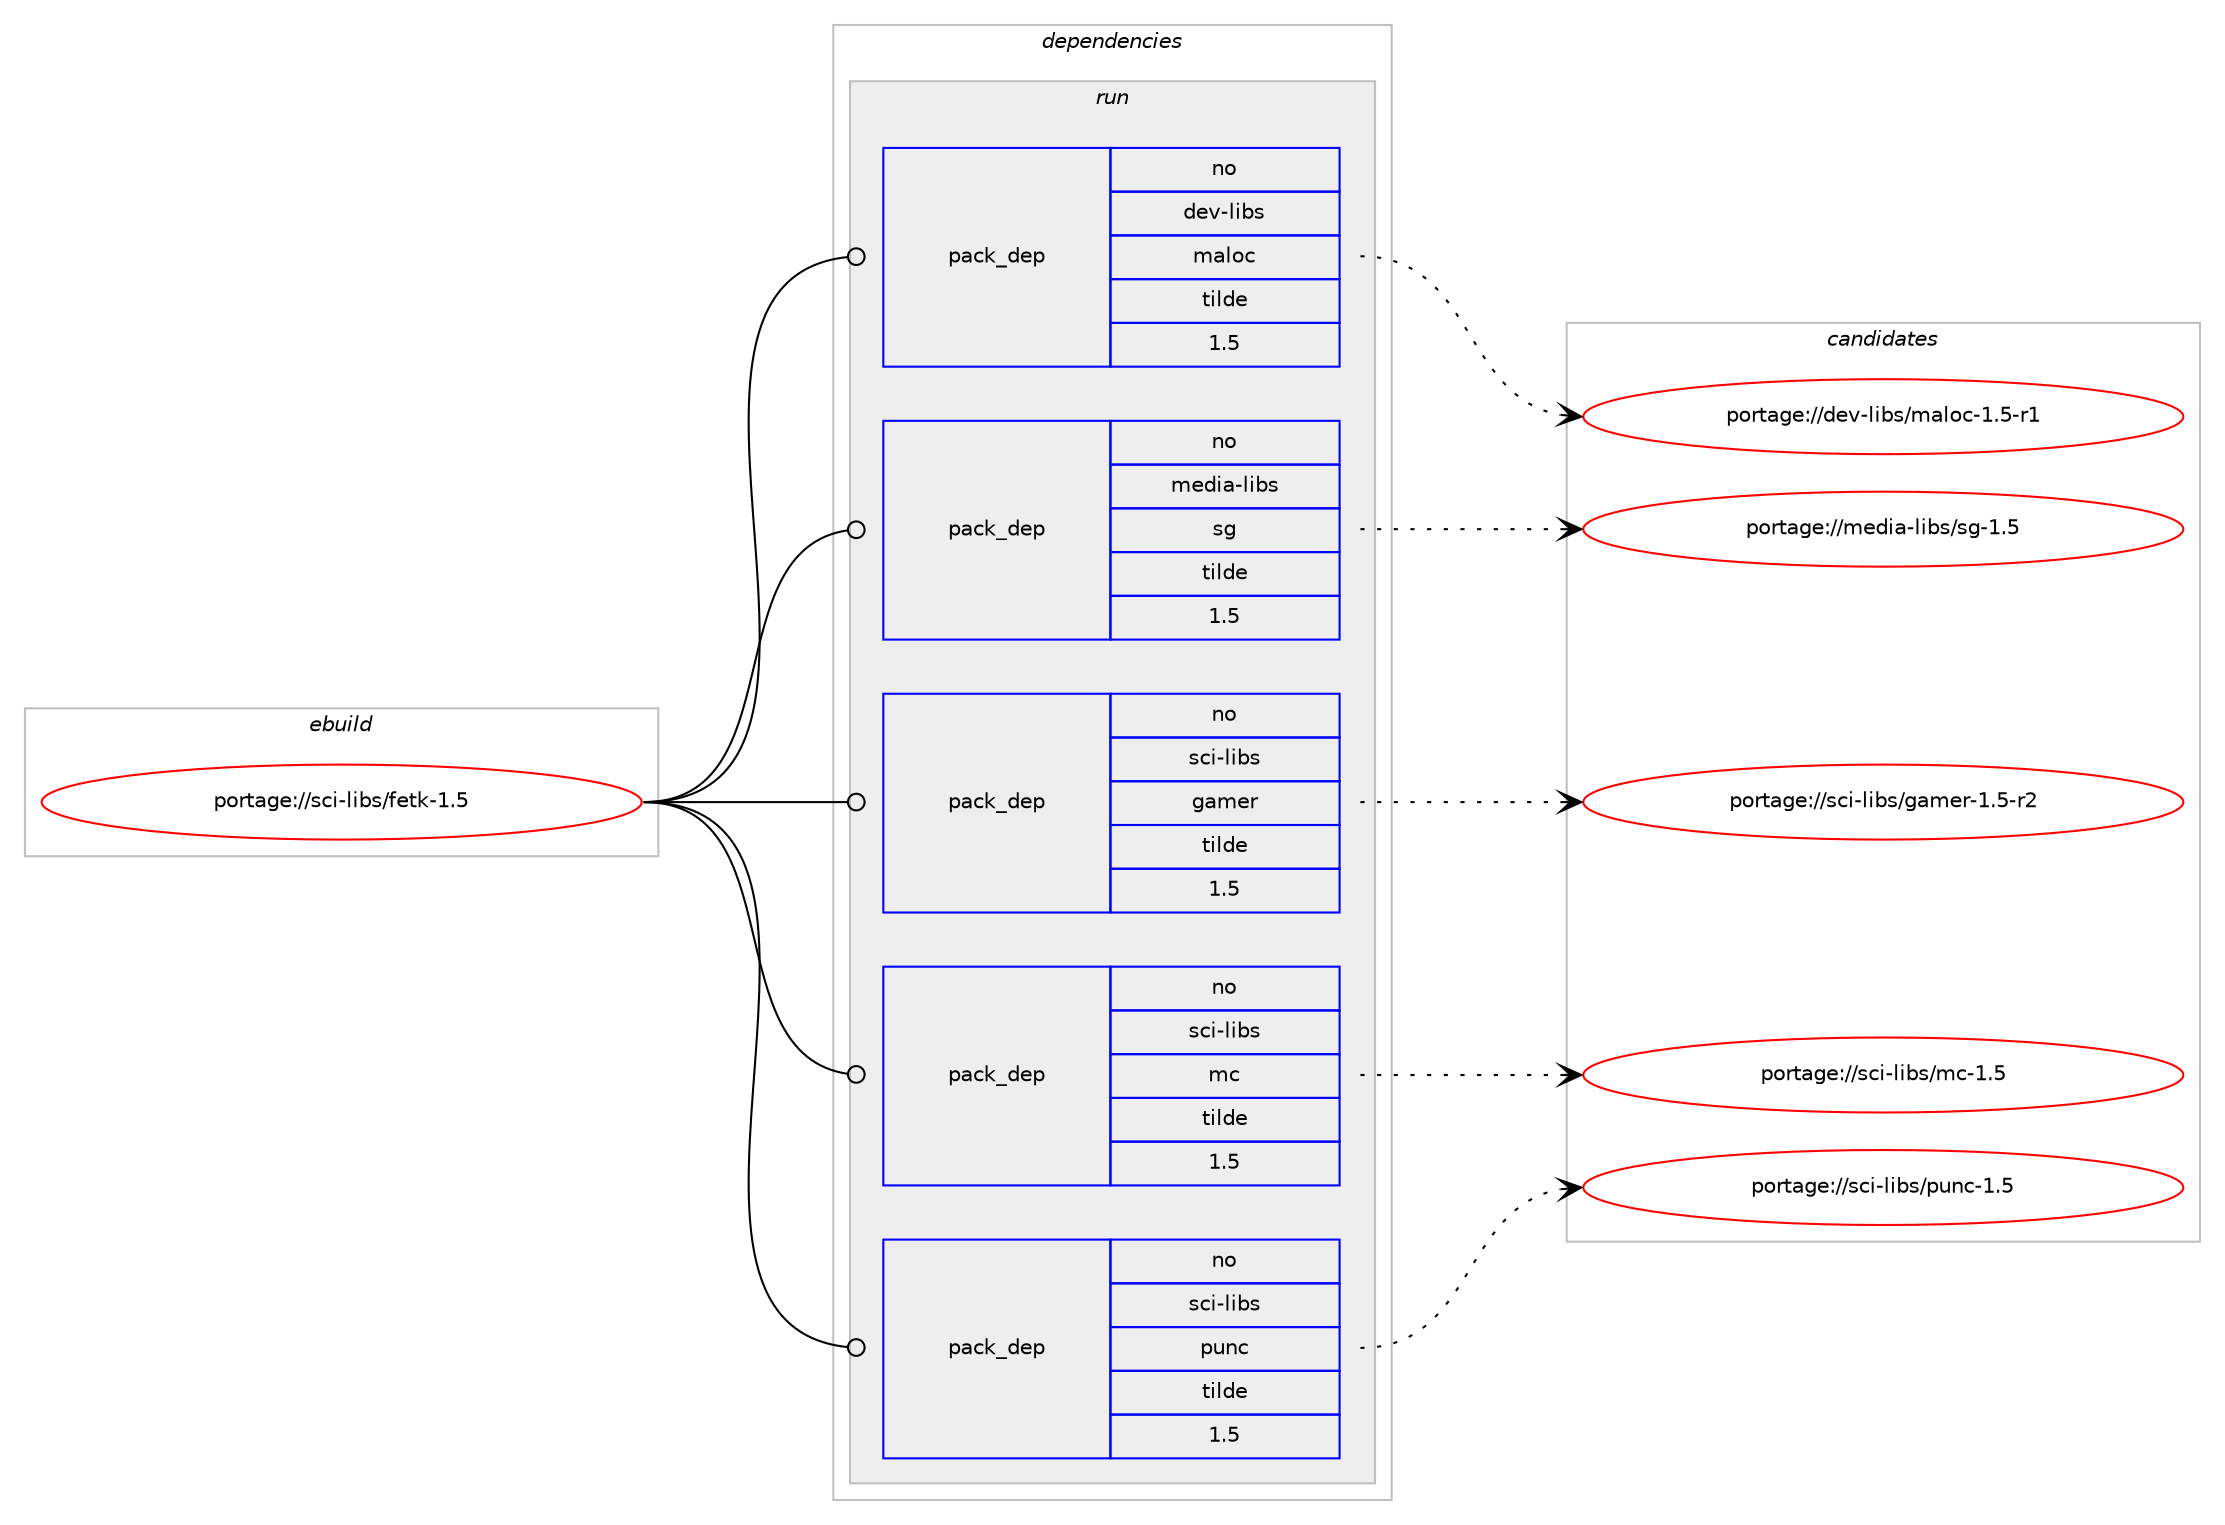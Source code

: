 digraph prolog {

# *************
# Graph options
# *************

newrank=true;
concentrate=true;
compound=true;
graph [rankdir=LR,fontname=Helvetica,fontsize=10,ranksep=1.5];#, ranksep=2.5, nodesep=0.2];
edge  [arrowhead=vee];
node  [fontname=Helvetica,fontsize=10];

# **********
# The ebuild
# **********

subgraph cluster_leftcol {
color=gray;
rank=same;
label=<<i>ebuild</i>>;
id [label="portage://sci-libs/fetk-1.5", color=red, width=4, href="../sci-libs/fetk-1.5.svg"];
}

# ****************
# The dependencies
# ****************

subgraph cluster_midcol {
color=gray;
label=<<i>dependencies</i>>;
subgraph cluster_compile {
fillcolor="#eeeeee";
style=filled;
label=<<i>compile</i>>;
}
subgraph cluster_compileandrun {
fillcolor="#eeeeee";
style=filled;
label=<<i>compile and run</i>>;
}
subgraph cluster_run {
fillcolor="#eeeeee";
style=filled;
label=<<i>run</i>>;
subgraph pack4202 {
dependency13332 [label=<<TABLE BORDER="0" CELLBORDER="1" CELLSPACING="0" CELLPADDING="4" WIDTH="220"><TR><TD ROWSPAN="6" CELLPADDING="30">pack_dep</TD></TR><TR><TD WIDTH="110">no</TD></TR><TR><TD>dev-libs</TD></TR><TR><TD>maloc</TD></TR><TR><TD>tilde</TD></TR><TR><TD>1.5</TD></TR></TABLE>>, shape=none, color=blue];
}
id:e -> dependency13332:w [weight=20,style="solid",arrowhead="odot"];
subgraph pack4203 {
dependency13333 [label=<<TABLE BORDER="0" CELLBORDER="1" CELLSPACING="0" CELLPADDING="4" WIDTH="220"><TR><TD ROWSPAN="6" CELLPADDING="30">pack_dep</TD></TR><TR><TD WIDTH="110">no</TD></TR><TR><TD>media-libs</TD></TR><TR><TD>sg</TD></TR><TR><TD>tilde</TD></TR><TR><TD>1.5</TD></TR></TABLE>>, shape=none, color=blue];
}
id:e -> dependency13333:w [weight=20,style="solid",arrowhead="odot"];
subgraph pack4204 {
dependency13334 [label=<<TABLE BORDER="0" CELLBORDER="1" CELLSPACING="0" CELLPADDING="4" WIDTH="220"><TR><TD ROWSPAN="6" CELLPADDING="30">pack_dep</TD></TR><TR><TD WIDTH="110">no</TD></TR><TR><TD>sci-libs</TD></TR><TR><TD>gamer</TD></TR><TR><TD>tilde</TD></TR><TR><TD>1.5</TD></TR></TABLE>>, shape=none, color=blue];
}
id:e -> dependency13334:w [weight=20,style="solid",arrowhead="odot"];
subgraph pack4205 {
dependency13335 [label=<<TABLE BORDER="0" CELLBORDER="1" CELLSPACING="0" CELLPADDING="4" WIDTH="220"><TR><TD ROWSPAN="6" CELLPADDING="30">pack_dep</TD></TR><TR><TD WIDTH="110">no</TD></TR><TR><TD>sci-libs</TD></TR><TR><TD>mc</TD></TR><TR><TD>tilde</TD></TR><TR><TD>1.5</TD></TR></TABLE>>, shape=none, color=blue];
}
id:e -> dependency13335:w [weight=20,style="solid",arrowhead="odot"];
subgraph pack4206 {
dependency13336 [label=<<TABLE BORDER="0" CELLBORDER="1" CELLSPACING="0" CELLPADDING="4" WIDTH="220"><TR><TD ROWSPAN="6" CELLPADDING="30">pack_dep</TD></TR><TR><TD WIDTH="110">no</TD></TR><TR><TD>sci-libs</TD></TR><TR><TD>punc</TD></TR><TR><TD>tilde</TD></TR><TR><TD>1.5</TD></TR></TABLE>>, shape=none, color=blue];
}
id:e -> dependency13336:w [weight=20,style="solid",arrowhead="odot"];
}
}

# **************
# The candidates
# **************

subgraph cluster_choices {
rank=same;
color=gray;
label=<<i>candidates</i>>;

subgraph choice4202 {
color=black;
nodesep=1;
choice1001011184510810598115471099710811199454946534511449 [label="portage://dev-libs/maloc-1.5-r1", color=red, width=4,href="../dev-libs/maloc-1.5-r1.svg"];
dependency13332:e -> choice1001011184510810598115471099710811199454946534511449:w [style=dotted,weight="100"];
}
subgraph choice4203 {
color=black;
nodesep=1;
choice1091011001059745108105981154711510345494653 [label="portage://media-libs/sg-1.5", color=red, width=4,href="../media-libs/sg-1.5.svg"];
dependency13333:e -> choice1091011001059745108105981154711510345494653:w [style=dotted,weight="100"];
}
subgraph choice4204 {
color=black;
nodesep=1;
choice1159910545108105981154710397109101114454946534511450 [label="portage://sci-libs/gamer-1.5-r2", color=red, width=4,href="../sci-libs/gamer-1.5-r2.svg"];
dependency13334:e -> choice1159910545108105981154710397109101114454946534511450:w [style=dotted,weight="100"];
}
subgraph choice4205 {
color=black;
nodesep=1;
choice115991054510810598115471099945494653 [label="portage://sci-libs/mc-1.5", color=red, width=4,href="../sci-libs/mc-1.5.svg"];
dependency13335:e -> choice115991054510810598115471099945494653:w [style=dotted,weight="100"];
}
subgraph choice4206 {
color=black;
nodesep=1;
choice115991054510810598115471121171109945494653 [label="portage://sci-libs/punc-1.5", color=red, width=4,href="../sci-libs/punc-1.5.svg"];
dependency13336:e -> choice115991054510810598115471121171109945494653:w [style=dotted,weight="100"];
}
}

}
